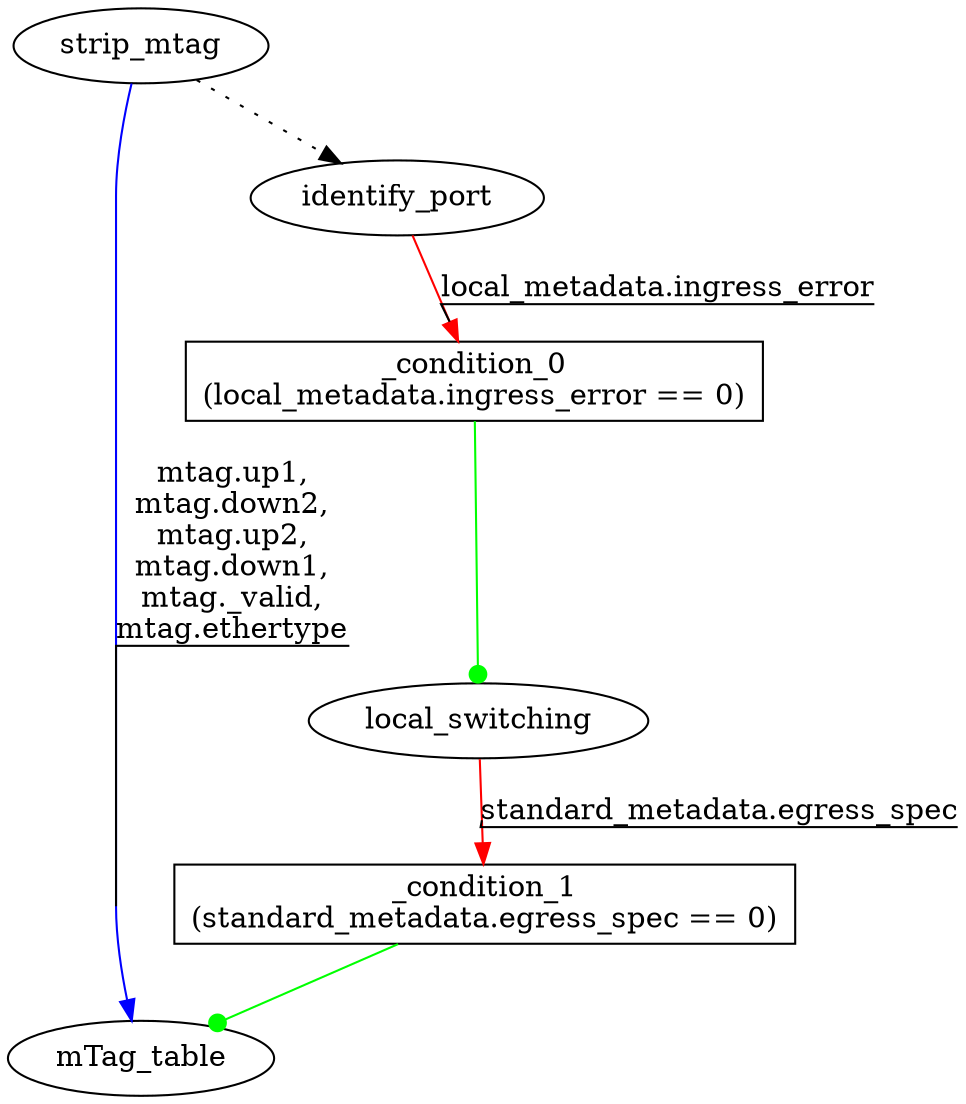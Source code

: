digraph ingress {
_condition_1 [shape=box label="_condition_1\n(standard_metadata.egress_spec == 0)"];
_condition_0 [shape=box label="_condition_0\n(local_metadata.ingress_error == 0)"];
strip_mtag -> mTag_table [color=blue label="mtag.up1,
mtag.down2,
mtag.up2,
mtag.down1,
mtag._valid,
mtag.ethertype" decorate=true];
strip_mtag -> identify_port [style=dotted ];
identify_port -> _condition_0 [color=red label="local_metadata.ingress_error" decorate=true];
_condition_1 -> mTag_table [color=green label="" decorate=true arrowhead = dot];
_condition_0 -> local_switching [color=green label="" decorate=true arrowhead = dot];
local_switching -> _condition_1 [color=red label="standard_metadata.egress_spec" decorate=true];
}
